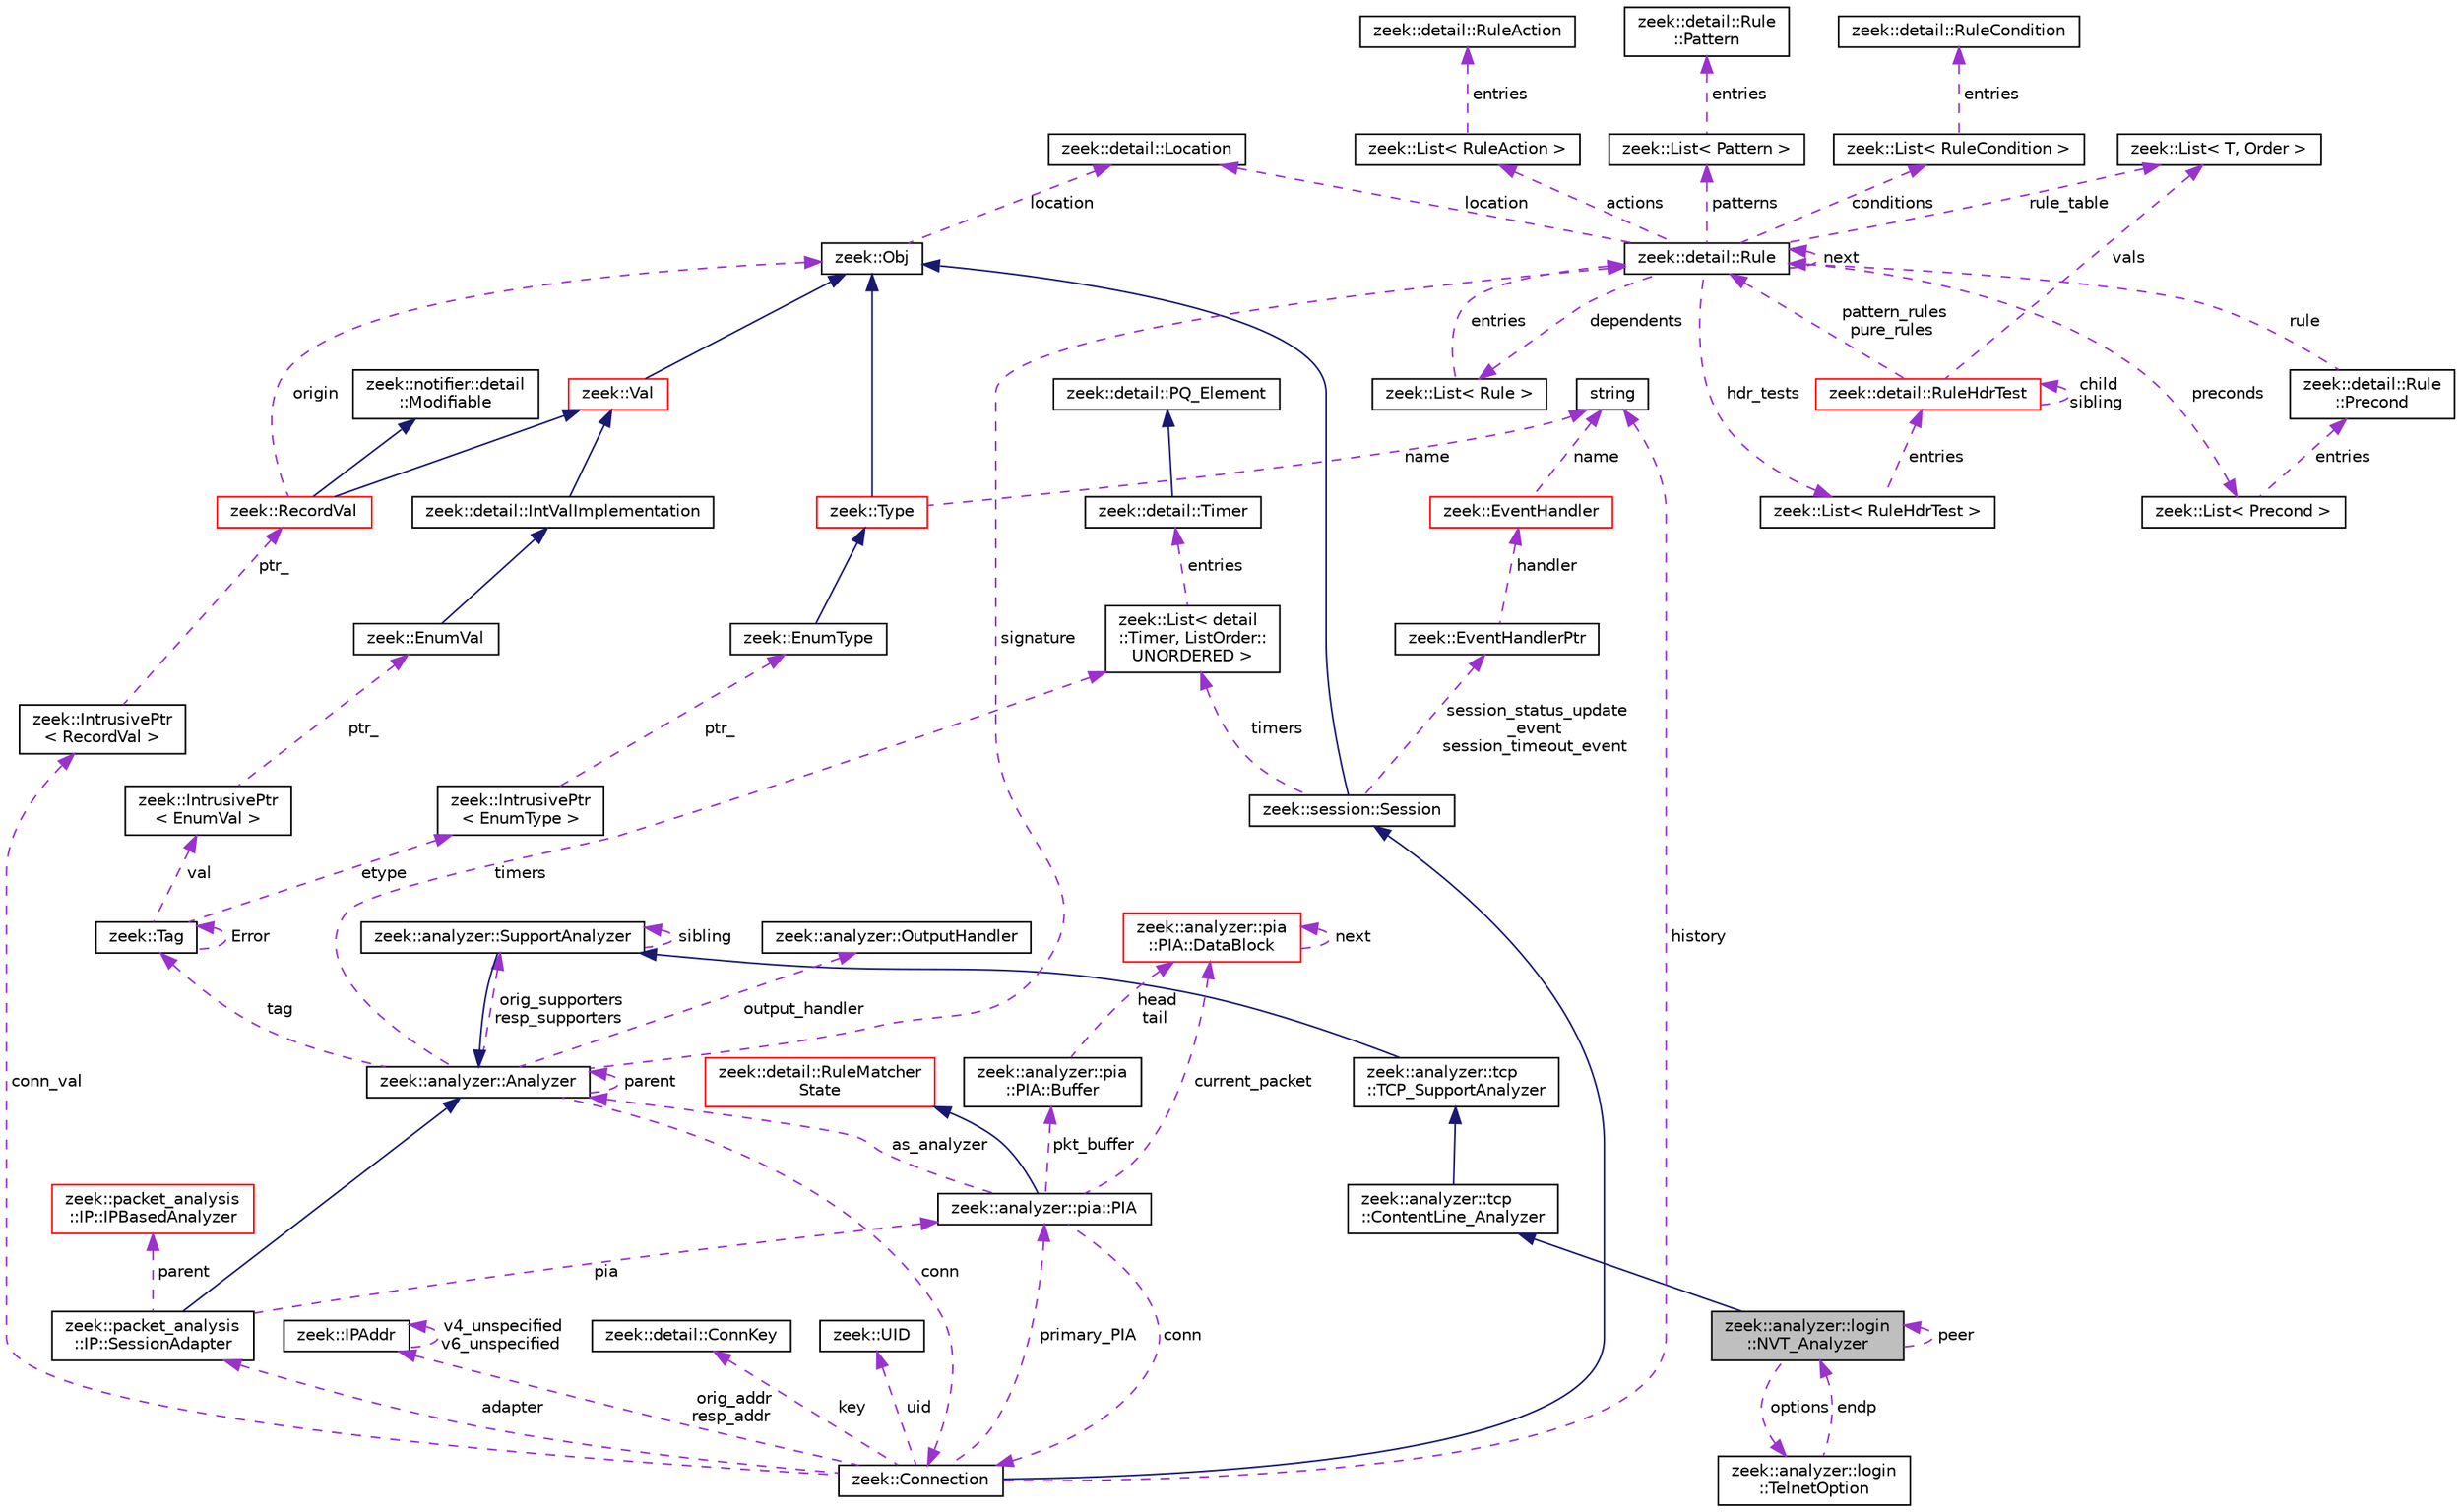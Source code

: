 digraph "zeek::analyzer::login::NVT_Analyzer"
{
 // LATEX_PDF_SIZE
  edge [fontname="Helvetica",fontsize="10",labelfontname="Helvetica",labelfontsize="10"];
  node [fontname="Helvetica",fontsize="10",shape=record];
  Node1 [label="zeek::analyzer::login\l::NVT_Analyzer",height=0.2,width=0.4,color="black", fillcolor="grey75", style="filled", fontcolor="black",tooltip=" "];
  Node2 -> Node1 [dir="back",color="midnightblue",fontsize="10",style="solid",fontname="Helvetica"];
  Node2 [label="zeek::analyzer::tcp\l::ContentLine_Analyzer",height=0.2,width=0.4,color="black", fillcolor="white", style="filled",URL="$de/de3/classzeek_1_1analyzer_1_1tcp_1_1ContentLine__Analyzer.html",tooltip=" "];
  Node3 -> Node2 [dir="back",color="midnightblue",fontsize="10",style="solid",fontname="Helvetica"];
  Node3 [label="zeek::analyzer::tcp\l::TCP_SupportAnalyzer",height=0.2,width=0.4,color="black", fillcolor="white", style="filled",URL="$d8/d52/classzeek_1_1analyzer_1_1tcp_1_1TCP__SupportAnalyzer.html",tooltip=" "];
  Node4 -> Node3 [dir="back",color="midnightblue",fontsize="10",style="solid",fontname="Helvetica"];
  Node4 [label="zeek::analyzer::SupportAnalyzer",height=0.2,width=0.4,color="black", fillcolor="white", style="filled",URL="$d6/d22/classzeek_1_1analyzer_1_1SupportAnalyzer.html",tooltip=" "];
  Node5 -> Node4 [dir="back",color="midnightblue",fontsize="10",style="solid",fontname="Helvetica"];
  Node5 [label="zeek::analyzer::Analyzer",height=0.2,width=0.4,color="black", fillcolor="white", style="filled",URL="$d0/d4f/classzeek_1_1analyzer_1_1Analyzer.html",tooltip=" "];
  Node6 -> Node5 [dir="back",color="darkorchid3",fontsize="10",style="dashed",label=" tag" ,fontname="Helvetica"];
  Node6 [label="zeek::Tag",height=0.2,width=0.4,color="black", fillcolor="white", style="filled",URL="$d3/dd0/classzeek_1_1Tag.html",tooltip=" "];
  Node6 -> Node6 [dir="back",color="darkorchid3",fontsize="10",style="dashed",label=" Error" ,fontname="Helvetica"];
  Node7 -> Node6 [dir="back",color="darkorchid3",fontsize="10",style="dashed",label=" val" ,fontname="Helvetica"];
  Node7 [label="zeek::IntrusivePtr\l\< EnumVal \>",height=0.2,width=0.4,color="black", fillcolor="white", style="filled",URL="$d6/dba/classzeek_1_1IntrusivePtr.html",tooltip=" "];
  Node8 -> Node7 [dir="back",color="darkorchid3",fontsize="10",style="dashed",label=" ptr_" ,fontname="Helvetica"];
  Node8 [label="zeek::EnumVal",height=0.2,width=0.4,color="black", fillcolor="white", style="filled",URL="$dc/da0/classzeek_1_1EnumVal.html",tooltip=" "];
  Node9 -> Node8 [dir="back",color="midnightblue",fontsize="10",style="solid",fontname="Helvetica"];
  Node9 [label="zeek::detail::IntValImplementation",height=0.2,width=0.4,color="black", fillcolor="white", style="filled",URL="$db/d72/classzeek_1_1detail_1_1IntValImplementation.html",tooltip=" "];
  Node10 -> Node9 [dir="back",color="midnightblue",fontsize="10",style="solid",fontname="Helvetica"];
  Node10 [label="zeek::Val",height=0.2,width=0.4,color="red", fillcolor="white", style="filled",URL="$de/d49/classzeek_1_1Val.html",tooltip=" "];
  Node11 -> Node10 [dir="back",color="midnightblue",fontsize="10",style="solid",fontname="Helvetica"];
  Node11 [label="zeek::Obj",height=0.2,width=0.4,color="black", fillcolor="white", style="filled",URL="$dd/df1/classzeek_1_1Obj.html",tooltip=" "];
  Node12 -> Node11 [dir="back",color="darkorchid3",fontsize="10",style="dashed",label=" location" ,fontname="Helvetica"];
  Node12 [label="zeek::detail::Location",height=0.2,width=0.4,color="black", fillcolor="white", style="filled",URL="$d5/d1d/classzeek_1_1detail_1_1Location.html",tooltip=" "];
  Node17 -> Node6 [dir="back",color="darkorchid3",fontsize="10",style="dashed",label=" etype" ,fontname="Helvetica"];
  Node17 [label="zeek::IntrusivePtr\l\< EnumType \>",height=0.2,width=0.4,color="black", fillcolor="white", style="filled",URL="$d6/dba/classzeek_1_1IntrusivePtr.html",tooltip=" "];
  Node18 -> Node17 [dir="back",color="darkorchid3",fontsize="10",style="dashed",label=" ptr_" ,fontname="Helvetica"];
  Node18 [label="zeek::EnumType",height=0.2,width=0.4,color="black", fillcolor="white", style="filled",URL="$d4/d24/classzeek_1_1EnumType.html",tooltip=" "];
  Node15 -> Node18 [dir="back",color="midnightblue",fontsize="10",style="solid",fontname="Helvetica"];
  Node15 [label="zeek::Type",height=0.2,width=0.4,color="red", fillcolor="white", style="filled",URL="$d0/d4f/classzeek_1_1Type.html",tooltip=" "];
  Node11 -> Node15 [dir="back",color="midnightblue",fontsize="10",style="solid",fontname="Helvetica"];
  Node16 -> Node15 [dir="back",color="darkorchid3",fontsize="10",style="dashed",label=" name" ,fontname="Helvetica"];
  Node16 [label="string",height=0.2,width=0.4,color="black", fillcolor="white", style="filled",tooltip=" "];
  Node19 -> Node5 [dir="back",color="darkorchid3",fontsize="10",style="dashed",label=" conn" ,fontname="Helvetica"];
  Node19 [label="zeek::Connection",height=0.2,width=0.4,color="black", fillcolor="white", style="filled",URL="$d0/d12/classzeek_1_1Connection.html",tooltip=" "];
  Node20 -> Node19 [dir="back",color="midnightblue",fontsize="10",style="solid",fontname="Helvetica"];
  Node20 [label="zeek::session::Session",height=0.2,width=0.4,color="black", fillcolor="white", style="filled",URL="$d0/dce/classzeek_1_1session_1_1Session.html",tooltip=" "];
  Node11 -> Node20 [dir="back",color="midnightblue",fontsize="10",style="solid",fontname="Helvetica"];
  Node21 -> Node20 [dir="back",color="darkorchid3",fontsize="10",style="dashed",label=" timers" ,fontname="Helvetica"];
  Node21 [label="zeek::List\< detail\l::Timer, ListOrder::\lUNORDERED \>",height=0.2,width=0.4,color="black", fillcolor="white", style="filled",URL="$d2/d8d/classzeek_1_1List.html",tooltip=" "];
  Node22 -> Node21 [dir="back",color="darkorchid3",fontsize="10",style="dashed",label=" entries" ,fontname="Helvetica"];
  Node22 [label="zeek::detail::Timer",height=0.2,width=0.4,color="black", fillcolor="white", style="filled",URL="$d1/da2/classzeek_1_1detail_1_1Timer.html",tooltip=" "];
  Node23 -> Node22 [dir="back",color="midnightblue",fontsize="10",style="solid",fontname="Helvetica"];
  Node23 [label="zeek::detail::PQ_Element",height=0.2,width=0.4,color="black", fillcolor="white", style="filled",URL="$df/d3d/classzeek_1_1detail_1_1PQ__Element.html",tooltip=" "];
  Node24 -> Node20 [dir="back",color="darkorchid3",fontsize="10",style="dashed",label=" session_status_update\l_event\nsession_timeout_event" ,fontname="Helvetica"];
  Node24 [label="zeek::EventHandlerPtr",height=0.2,width=0.4,color="black", fillcolor="white", style="filled",URL="$d7/dc7/classzeek_1_1EventHandlerPtr.html",tooltip=" "];
  Node25 -> Node24 [dir="back",color="darkorchid3",fontsize="10",style="dashed",label=" handler" ,fontname="Helvetica"];
  Node25 [label="zeek::EventHandler",height=0.2,width=0.4,color="red", fillcolor="white", style="filled",URL="$d2/d39/classzeek_1_1EventHandler.html",tooltip=" "];
  Node16 -> Node25 [dir="back",color="darkorchid3",fontsize="10",style="dashed",label=" name" ,fontname="Helvetica"];
  Node36 -> Node19 [dir="back",color="darkorchid3",fontsize="10",style="dashed",label=" orig_addr\nresp_addr" ,fontname="Helvetica"];
  Node36 [label="zeek::IPAddr",height=0.2,width=0.4,color="black", fillcolor="white", style="filled",URL="$df/de6/classzeek_1_1IPAddr.html",tooltip=" "];
  Node36 -> Node36 [dir="back",color="darkorchid3",fontsize="10",style="dashed",label=" v4_unspecified\nv6_unspecified" ,fontname="Helvetica"];
  Node37 -> Node19 [dir="back",color="darkorchid3",fontsize="10",style="dashed",label=" conn_val" ,fontname="Helvetica"];
  Node37 [label="zeek::IntrusivePtr\l\< RecordVal \>",height=0.2,width=0.4,color="black", fillcolor="white", style="filled",URL="$d6/dba/classzeek_1_1IntrusivePtr.html",tooltip=" "];
  Node38 -> Node37 [dir="back",color="darkorchid3",fontsize="10",style="dashed",label=" ptr_" ,fontname="Helvetica"];
  Node38 [label="zeek::RecordVal",height=0.2,width=0.4,color="red", fillcolor="white", style="filled",URL="$d7/d7e/classzeek_1_1RecordVal.html",tooltip=" "];
  Node10 -> Node38 [dir="back",color="midnightblue",fontsize="10",style="solid",fontname="Helvetica"];
  Node39 -> Node38 [dir="back",color="midnightblue",fontsize="10",style="solid",fontname="Helvetica"];
  Node39 [label="zeek::notifier::detail\l::Modifiable",height=0.2,width=0.4,color="black", fillcolor="white", style="filled",URL="$d8/d87/classzeek_1_1notifier_1_1detail_1_1Modifiable.html",tooltip=" "];
  Node11 -> Node38 [dir="back",color="darkorchid3",fontsize="10",style="dashed",label=" origin" ,fontname="Helvetica"];
  Node40 -> Node19 [dir="back",color="darkorchid3",fontsize="10",style="dashed",label=" key" ,fontname="Helvetica"];
  Node40 [label="zeek::detail::ConnKey",height=0.2,width=0.4,color="black", fillcolor="white", style="filled",URL="$d6/dfc/classzeek_1_1detail_1_1ConnKey.html",tooltip=" "];
  Node16 -> Node19 [dir="back",color="darkorchid3",fontsize="10",style="dashed",label=" history" ,fontname="Helvetica"];
  Node41 -> Node19 [dir="back",color="darkorchid3",fontsize="10",style="dashed",label=" adapter" ,fontname="Helvetica"];
  Node41 [label="zeek::packet_analysis\l::IP::SessionAdapter",height=0.2,width=0.4,color="black", fillcolor="white", style="filled",URL="$d3/db4/classzeek_1_1packet__analysis_1_1IP_1_1SessionAdapter.html",tooltip=" "];
  Node5 -> Node41 [dir="back",color="midnightblue",fontsize="10",style="solid",fontname="Helvetica"];
  Node42 -> Node41 [dir="back",color="darkorchid3",fontsize="10",style="dashed",label=" parent" ,fontname="Helvetica"];
  Node42 [label="zeek::packet_analysis\l::IP::IPBasedAnalyzer",height=0.2,width=0.4,color="red", fillcolor="white", style="filled",URL="$df/d05/classzeek_1_1packet__analysis_1_1IP_1_1IPBasedAnalyzer.html",tooltip=" "];
  Node45 -> Node41 [dir="back",color="darkorchid3",fontsize="10",style="dashed",label=" pia" ,fontname="Helvetica"];
  Node45 [label="zeek::analyzer::pia::PIA",height=0.2,width=0.4,color="black", fillcolor="white", style="filled",URL="$dc/d39/classzeek_1_1analyzer_1_1pia_1_1PIA.html",tooltip=" "];
  Node46 -> Node45 [dir="back",color="midnightblue",fontsize="10",style="solid",fontname="Helvetica"];
  Node46 [label="zeek::detail::RuleMatcher\lState",height=0.2,width=0.4,color="red", fillcolor="white", style="filled",URL="$d2/d5d/classzeek_1_1detail_1_1RuleMatcherState.html",tooltip=" "];
  Node78 -> Node45 [dir="back",color="darkorchid3",fontsize="10",style="dashed",label=" pkt_buffer" ,fontname="Helvetica"];
  Node78 [label="zeek::analyzer::pia\l::PIA::Buffer",height=0.2,width=0.4,color="black", fillcolor="white", style="filled",URL="$dc/d06/structzeek_1_1analyzer_1_1pia_1_1PIA_1_1Buffer.html",tooltip=" "];
  Node79 -> Node78 [dir="back",color="darkorchid3",fontsize="10",style="dashed",label=" head\ntail" ,fontname="Helvetica"];
  Node79 [label="zeek::analyzer::pia\l::PIA::DataBlock",height=0.2,width=0.4,color="red", fillcolor="white", style="filled",URL="$dc/d39/classzeek_1_1analyzer_1_1pia_1_1PIA.html#dd/df9/structzeek_1_1analyzer_1_1pia_1_1PIA_1_1DataBlock",tooltip=" "];
  Node79 -> Node79 [dir="back",color="darkorchid3",fontsize="10",style="dashed",label=" next" ,fontname="Helvetica"];
  Node5 -> Node45 [dir="back",color="darkorchid3",fontsize="10",style="dashed",label=" as_analyzer" ,fontname="Helvetica"];
  Node19 -> Node45 [dir="back",color="darkorchid3",fontsize="10",style="dashed",label=" conn" ,fontname="Helvetica"];
  Node79 -> Node45 [dir="back",color="darkorchid3",fontsize="10",style="dashed",label=" current_packet" ,fontname="Helvetica"];
  Node45 -> Node19 [dir="back",color="darkorchid3",fontsize="10",style="dashed",label=" primary_PIA" ,fontname="Helvetica"];
  Node83 -> Node19 [dir="back",color="darkorchid3",fontsize="10",style="dashed",label=" uid" ,fontname="Helvetica"];
  Node83 [label="zeek::UID",height=0.2,width=0.4,color="black", fillcolor="white", style="filled",URL="$db/dea/classzeek_1_1UID.html",tooltip=" "];
  Node5 -> Node5 [dir="back",color="darkorchid3",fontsize="10",style="dashed",label=" parent" ,fontname="Helvetica"];
  Node65 -> Node5 [dir="back",color="darkorchid3",fontsize="10",style="dashed",label=" signature" ,fontname="Helvetica"];
  Node65 [label="zeek::detail::Rule",height=0.2,width=0.4,color="black", fillcolor="white", style="filled",URL="$d2/d1d/classzeek_1_1detail_1_1Rule.html",tooltip=" "];
  Node59 -> Node65 [dir="back",color="darkorchid3",fontsize="10",style="dashed",label=" hdr_tests" ,fontname="Helvetica"];
  Node59 [label="zeek::List\< RuleHdrTest \>",height=0.2,width=0.4,color="black", fillcolor="white", style="filled",URL="$d2/d8d/classzeek_1_1List.html",tooltip=" "];
  Node60 -> Node59 [dir="back",color="darkorchid3",fontsize="10",style="dashed",label=" entries" ,fontname="Helvetica"];
  Node60 [label="zeek::detail::RuleHdrTest",height=0.2,width=0.4,color="red", fillcolor="white", style="filled",URL="$d4/d72/classzeek_1_1detail_1_1RuleHdrTest.html",tooltip=" "];
  Node33 -> Node60 [dir="back",color="darkorchid3",fontsize="10",style="dashed",label=" vals" ,fontname="Helvetica"];
  Node33 [label="zeek::List\< T, Order \>",height=0.2,width=0.4,color="black", fillcolor="white", style="filled",URL="$d2/d8d/classzeek_1_1List.html",tooltip=" "];
  Node65 -> Node60 [dir="back",color="darkorchid3",fontsize="10",style="dashed",label=" pattern_rules\npure_rules" ,fontname="Helvetica"];
  Node60 -> Node60 [dir="back",color="darkorchid3",fontsize="10",style="dashed",label=" child\nsibling" ,fontname="Helvetica"];
  Node66 -> Node65 [dir="back",color="darkorchid3",fontsize="10",style="dashed",label=" conditions" ,fontname="Helvetica"];
  Node66 [label="zeek::List\< RuleCondition \>",height=0.2,width=0.4,color="black", fillcolor="white", style="filled",URL="$d2/d8d/classzeek_1_1List.html",tooltip=" "];
  Node67 -> Node66 [dir="back",color="darkorchid3",fontsize="10",style="dashed",label=" entries" ,fontname="Helvetica"];
  Node67 [label="zeek::detail::RuleCondition",height=0.2,width=0.4,color="black", fillcolor="white", style="filled",URL="$d1/df4/classzeek_1_1detail_1_1RuleCondition.html",tooltip=" "];
  Node68 -> Node65 [dir="back",color="darkorchid3",fontsize="10",style="dashed",label=" actions" ,fontname="Helvetica"];
  Node68 [label="zeek::List\< RuleAction \>",height=0.2,width=0.4,color="black", fillcolor="white", style="filled",URL="$d2/d8d/classzeek_1_1List.html",tooltip=" "];
  Node69 -> Node68 [dir="back",color="darkorchid3",fontsize="10",style="dashed",label=" entries" ,fontname="Helvetica"];
  Node69 [label="zeek::detail::RuleAction",height=0.2,width=0.4,color="black", fillcolor="white", style="filled",URL="$d9/dec/classzeek_1_1detail_1_1RuleAction.html",tooltip=" "];
  Node70 -> Node65 [dir="back",color="darkorchid3",fontsize="10",style="dashed",label=" preconds" ,fontname="Helvetica"];
  Node70 [label="zeek::List\< Precond \>",height=0.2,width=0.4,color="black", fillcolor="white", style="filled",URL="$d2/d8d/classzeek_1_1List.html",tooltip=" "];
  Node71 -> Node70 [dir="back",color="darkorchid3",fontsize="10",style="dashed",label=" entries" ,fontname="Helvetica"];
  Node71 [label="zeek::detail::Rule\l::Precond",height=0.2,width=0.4,color="black", fillcolor="white", style="filled",URL="$d2/d1d/classzeek_1_1detail_1_1Rule.html#d3/d77/structzeek_1_1detail_1_1Rule_1_1Precond",tooltip=" "];
  Node65 -> Node71 [dir="back",color="darkorchid3",fontsize="10",style="dashed",label=" rule" ,fontname="Helvetica"];
  Node72 -> Node65 [dir="back",color="darkorchid3",fontsize="10",style="dashed",label=" dependents" ,fontname="Helvetica"];
  Node72 [label="zeek::List\< Rule \>",height=0.2,width=0.4,color="black", fillcolor="white", style="filled",URL="$d2/d8d/classzeek_1_1List.html",tooltip=" "];
  Node65 -> Node72 [dir="back",color="darkorchid3",fontsize="10",style="dashed",label=" entries" ,fontname="Helvetica"];
  Node73 -> Node65 [dir="back",color="darkorchid3",fontsize="10",style="dashed",label=" patterns" ,fontname="Helvetica"];
  Node73 [label="zeek::List\< Pattern \>",height=0.2,width=0.4,color="black", fillcolor="white", style="filled",URL="$d2/d8d/classzeek_1_1List.html",tooltip=" "];
  Node74 -> Node73 [dir="back",color="darkorchid3",fontsize="10",style="dashed",label=" entries" ,fontname="Helvetica"];
  Node74 [label="zeek::detail::Rule\l::Pattern",height=0.2,width=0.4,color="black", fillcolor="white", style="filled",URL="$d2/d1d/classzeek_1_1detail_1_1Rule.html#db/da5/structzeek_1_1detail_1_1Rule_1_1Pattern",tooltip=" "];
  Node65 -> Node65 [dir="back",color="darkorchid3",fontsize="10",style="dashed",label=" next" ,fontname="Helvetica"];
  Node12 -> Node65 [dir="back",color="darkorchid3",fontsize="10",style="dashed",label=" location" ,fontname="Helvetica"];
  Node33 -> Node65 [dir="back",color="darkorchid3",fontsize="10",style="dashed",label=" rule_table" ,fontname="Helvetica"];
  Node84 -> Node5 [dir="back",color="darkorchid3",fontsize="10",style="dashed",label=" output_handler" ,fontname="Helvetica"];
  Node84 [label="zeek::analyzer::OutputHandler",height=0.2,width=0.4,color="black", fillcolor="white", style="filled",URL="$db/d31/classzeek_1_1analyzer_1_1OutputHandler.html",tooltip=" "];
  Node4 -> Node5 [dir="back",color="darkorchid3",fontsize="10",style="dashed",label=" orig_supporters\nresp_supporters" ,fontname="Helvetica"];
  Node21 -> Node5 [dir="back",color="darkorchid3",fontsize="10",style="dashed",label=" timers" ,fontname="Helvetica"];
  Node4 -> Node4 [dir="back",color="darkorchid3",fontsize="10",style="dashed",label=" sibling" ,fontname="Helvetica"];
  Node1 -> Node1 [dir="back",color="darkorchid3",fontsize="10",style="dashed",label=" peer" ,fontname="Helvetica"];
  Node85 -> Node1 [dir="back",color="darkorchid3",fontsize="10",style="dashed",label=" options" ,fontname="Helvetica"];
  Node85 [label="zeek::analyzer::login\l::TelnetOption",height=0.2,width=0.4,color="black", fillcolor="white", style="filled",URL="$d1/d06/classzeek_1_1analyzer_1_1login_1_1TelnetOption.html",tooltip=" "];
  Node1 -> Node85 [dir="back",color="darkorchid3",fontsize="10",style="dashed",label=" endp" ,fontname="Helvetica"];
}
